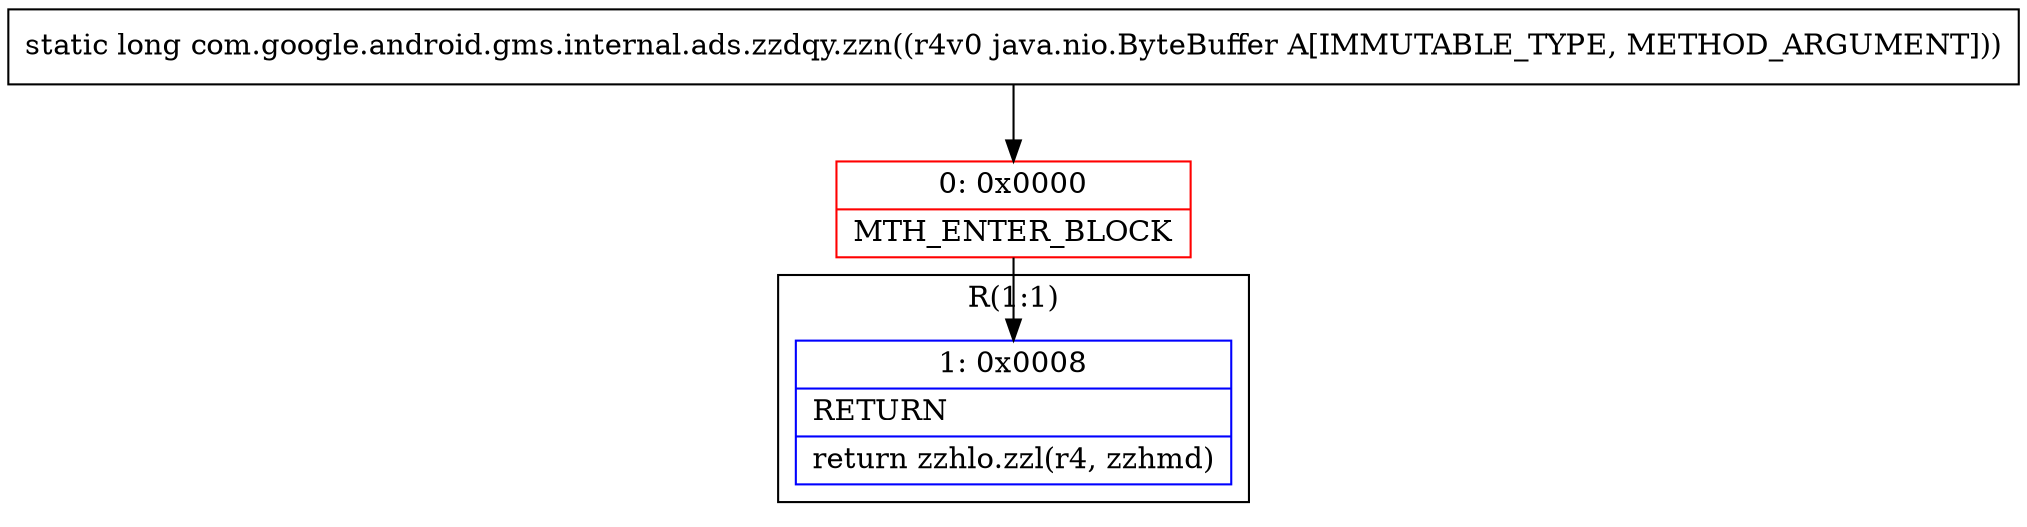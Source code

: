 digraph "CFG forcom.google.android.gms.internal.ads.zzdqy.zzn(Ljava\/nio\/ByteBuffer;)J" {
subgraph cluster_Region_1894834439 {
label = "R(1:1)";
node [shape=record,color=blue];
Node_1 [shape=record,label="{1\:\ 0x0008|RETURN\l|return zzhlo.zzl(r4, zzhmd)\l}"];
}
Node_0 [shape=record,color=red,label="{0\:\ 0x0000|MTH_ENTER_BLOCK\l}"];
MethodNode[shape=record,label="{static long com.google.android.gms.internal.ads.zzdqy.zzn((r4v0 java.nio.ByteBuffer A[IMMUTABLE_TYPE, METHOD_ARGUMENT])) }"];
MethodNode -> Node_0;
Node_0 -> Node_1;
}

